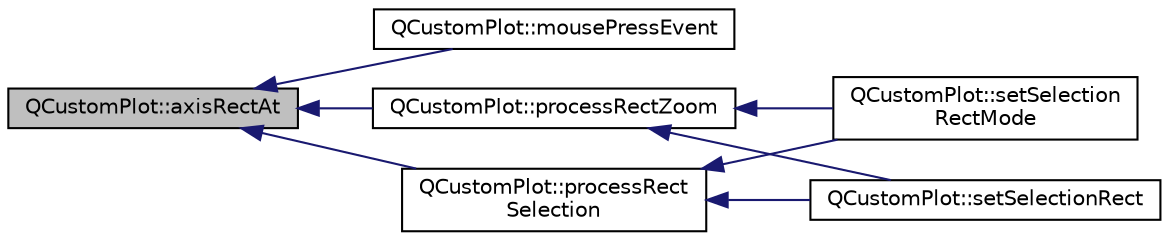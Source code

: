 digraph "QCustomPlot::axisRectAt"
{
  edge [fontname="Helvetica",fontsize="10",labelfontname="Helvetica",labelfontsize="10"];
  node [fontname="Helvetica",fontsize="10",shape=record];
  rankdir="LR";
  Node176 [label="QCustomPlot::axisRectAt",height=0.2,width=0.4,color="black", fillcolor="grey75", style="filled", fontcolor="black"];
  Node176 -> Node177 [dir="back",color="midnightblue",fontsize="10",style="solid",fontname="Helvetica"];
  Node177 [label="QCustomPlot::mousePressEvent",height=0.2,width=0.4,color="black", fillcolor="white", style="filled",URL="$class_q_custom_plot.html#aac0a7296a6031dc667c01c1abd4ecc6b"];
  Node176 -> Node178 [dir="back",color="midnightblue",fontsize="10",style="solid",fontname="Helvetica"];
  Node178 [label="QCustomPlot::processRect\lSelection",height=0.2,width=0.4,color="black", fillcolor="white", style="filled",URL="$class_q_custom_plot.html#ac10849411e1d0e858ea7f29c8ade364c"];
  Node178 -> Node179 [dir="back",color="midnightblue",fontsize="10",style="solid",fontname="Helvetica"];
  Node179 [label="QCustomPlot::setSelection\lRectMode",height=0.2,width=0.4,color="black", fillcolor="white", style="filled",URL="$class_q_custom_plot.html#a810ef958ebe84db661c7288b526c0deb"];
  Node178 -> Node180 [dir="back",color="midnightblue",fontsize="10",style="solid",fontname="Helvetica"];
  Node180 [label="QCustomPlot::setSelectionRect",height=0.2,width=0.4,color="black", fillcolor="white", style="filled",URL="$class_q_custom_plot.html#a0c09f96df15faa4799ad7051bb16cf33"];
  Node176 -> Node181 [dir="back",color="midnightblue",fontsize="10",style="solid",fontname="Helvetica"];
  Node181 [label="QCustomPlot::processRectZoom",height=0.2,width=0.4,color="black", fillcolor="white", style="filled",URL="$class_q_custom_plot.html#a5508a207dcc279f316142f96d984bba3"];
  Node181 -> Node179 [dir="back",color="midnightblue",fontsize="10",style="solid",fontname="Helvetica"];
  Node181 -> Node180 [dir="back",color="midnightblue",fontsize="10",style="solid",fontname="Helvetica"];
}
